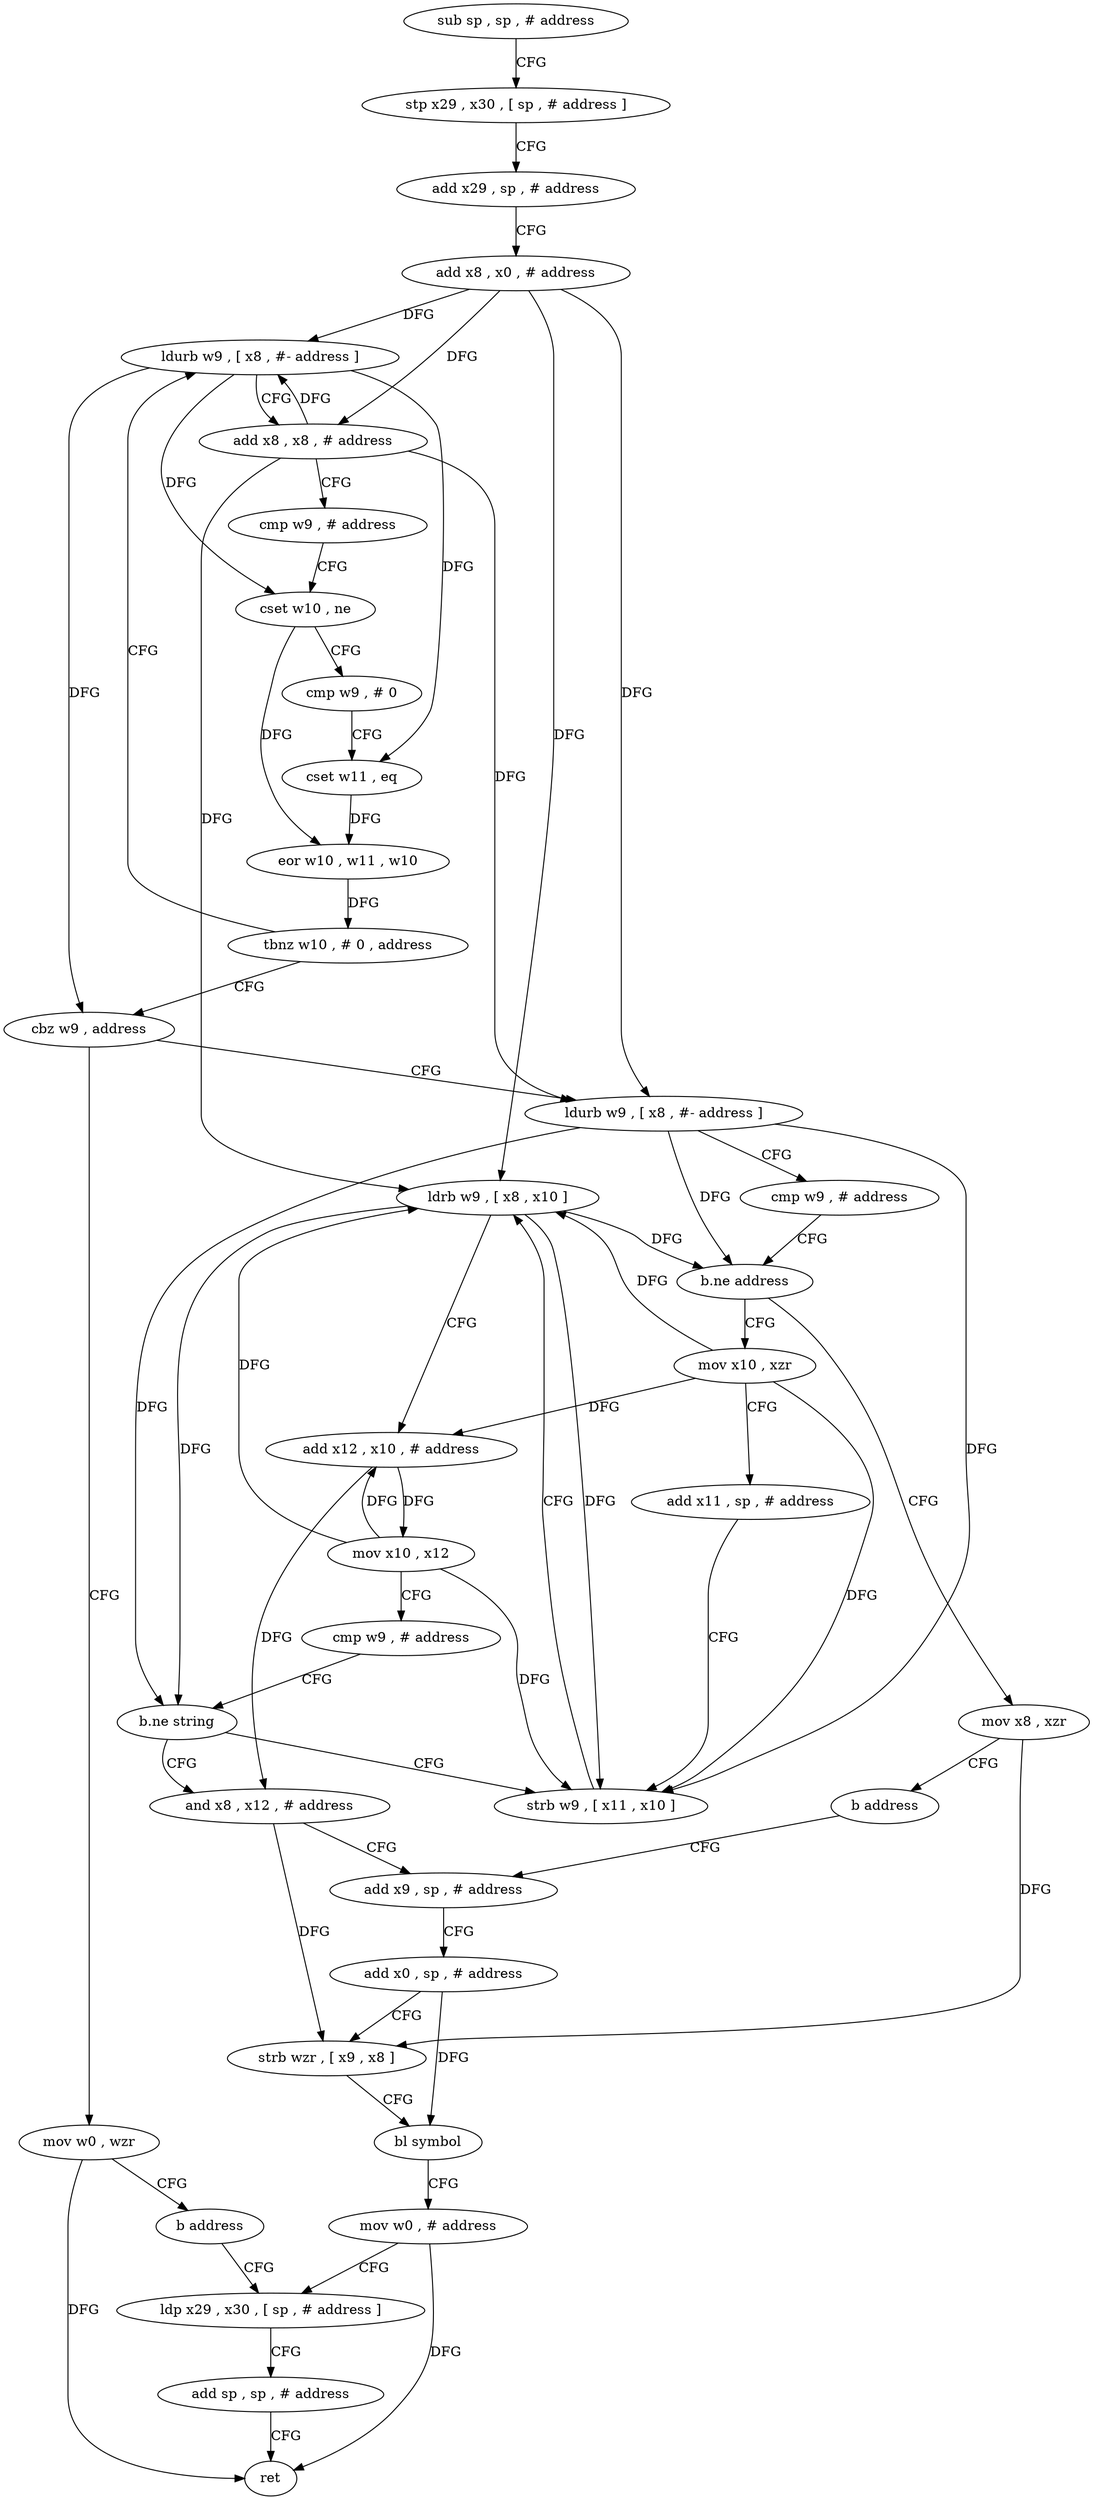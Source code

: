 digraph "func" {
"114896" [label = "sub sp , sp , # address" ]
"114900" [label = "stp x29 , x30 , [ sp , # address ]" ]
"114904" [label = "add x29 , sp , # address" ]
"114908" [label = "add x8 , x0 , # address" ]
"114912" [label = "ldurb w9 , [ x8 , #- address ]" ]
"114916" [label = "add x8 , x8 , # address" ]
"114920" [label = "cmp w9 , # address" ]
"114924" [label = "cset w10 , ne" ]
"114928" [label = "cmp w9 , # 0" ]
"114932" [label = "cset w11 , eq" ]
"114936" [label = "eor w10 , w11 , w10" ]
"114940" [label = "tbnz w10 , # 0 , address" ]
"114944" [label = "cbz w9 , address" ]
"114968" [label = "mov w0 , wzr" ]
"114948" [label = "ldurb w9 , [ x8 , #- address ]" ]
"114972" [label = "b address" ]
"115032" [label = "ldp x29 , x30 , [ sp , # address ]" ]
"114952" [label = "cmp w9 , # address" ]
"114956" [label = "b.ne address" ]
"114976" [label = "mov x10 , xzr" ]
"114960" [label = "mov x8 , xzr" ]
"115036" [label = "add sp , sp , # address" ]
"115040" [label = "ret" ]
"114980" [label = "add x11 , sp , # address" ]
"114984" [label = "strb w9 , [ x11 , x10 ]" ]
"114964" [label = "b address" ]
"115012" [label = "add x9 , sp , # address" ]
"114988" [label = "ldrb w9 , [ x8 , x10 ]" ]
"114992" [label = "add x12 , x10 , # address" ]
"114996" [label = "mov x10 , x12" ]
"115000" [label = "cmp w9 , # address" ]
"115004" [label = "b.ne string" ]
"115008" [label = "and x8 , x12 , # address" ]
"115016" [label = "add x0 , sp , # address" ]
"115020" [label = "strb wzr , [ x9 , x8 ]" ]
"115024" [label = "bl symbol" ]
"115028" [label = "mov w0 , # address" ]
"114896" -> "114900" [ label = "CFG" ]
"114900" -> "114904" [ label = "CFG" ]
"114904" -> "114908" [ label = "CFG" ]
"114908" -> "114912" [ label = "DFG" ]
"114908" -> "114916" [ label = "DFG" ]
"114908" -> "114948" [ label = "DFG" ]
"114908" -> "114988" [ label = "DFG" ]
"114912" -> "114916" [ label = "CFG" ]
"114912" -> "114924" [ label = "DFG" ]
"114912" -> "114932" [ label = "DFG" ]
"114912" -> "114944" [ label = "DFG" ]
"114916" -> "114920" [ label = "CFG" ]
"114916" -> "114912" [ label = "DFG" ]
"114916" -> "114948" [ label = "DFG" ]
"114916" -> "114988" [ label = "DFG" ]
"114920" -> "114924" [ label = "CFG" ]
"114924" -> "114928" [ label = "CFG" ]
"114924" -> "114936" [ label = "DFG" ]
"114928" -> "114932" [ label = "CFG" ]
"114932" -> "114936" [ label = "DFG" ]
"114936" -> "114940" [ label = "DFG" ]
"114940" -> "114912" [ label = "CFG" ]
"114940" -> "114944" [ label = "CFG" ]
"114944" -> "114968" [ label = "CFG" ]
"114944" -> "114948" [ label = "CFG" ]
"114968" -> "114972" [ label = "CFG" ]
"114968" -> "115040" [ label = "DFG" ]
"114948" -> "114952" [ label = "CFG" ]
"114948" -> "114956" [ label = "DFG" ]
"114948" -> "114984" [ label = "DFG" ]
"114948" -> "115004" [ label = "DFG" ]
"114972" -> "115032" [ label = "CFG" ]
"115032" -> "115036" [ label = "CFG" ]
"114952" -> "114956" [ label = "CFG" ]
"114956" -> "114976" [ label = "CFG" ]
"114956" -> "114960" [ label = "CFG" ]
"114976" -> "114980" [ label = "CFG" ]
"114976" -> "114984" [ label = "DFG" ]
"114976" -> "114988" [ label = "DFG" ]
"114976" -> "114992" [ label = "DFG" ]
"114960" -> "114964" [ label = "CFG" ]
"114960" -> "115020" [ label = "DFG" ]
"115036" -> "115040" [ label = "CFG" ]
"114980" -> "114984" [ label = "CFG" ]
"114984" -> "114988" [ label = "CFG" ]
"114964" -> "115012" [ label = "CFG" ]
"115012" -> "115016" [ label = "CFG" ]
"114988" -> "114992" [ label = "CFG" ]
"114988" -> "114956" [ label = "DFG" ]
"114988" -> "114984" [ label = "DFG" ]
"114988" -> "115004" [ label = "DFG" ]
"114992" -> "114996" [ label = "DFG" ]
"114992" -> "115008" [ label = "DFG" ]
"114996" -> "115000" [ label = "CFG" ]
"114996" -> "114988" [ label = "DFG" ]
"114996" -> "114992" [ label = "DFG" ]
"114996" -> "114984" [ label = "DFG" ]
"115000" -> "115004" [ label = "CFG" ]
"115004" -> "114984" [ label = "CFG" ]
"115004" -> "115008" [ label = "CFG" ]
"115008" -> "115012" [ label = "CFG" ]
"115008" -> "115020" [ label = "DFG" ]
"115016" -> "115020" [ label = "CFG" ]
"115016" -> "115024" [ label = "DFG" ]
"115020" -> "115024" [ label = "CFG" ]
"115024" -> "115028" [ label = "CFG" ]
"115028" -> "115032" [ label = "CFG" ]
"115028" -> "115040" [ label = "DFG" ]
}
